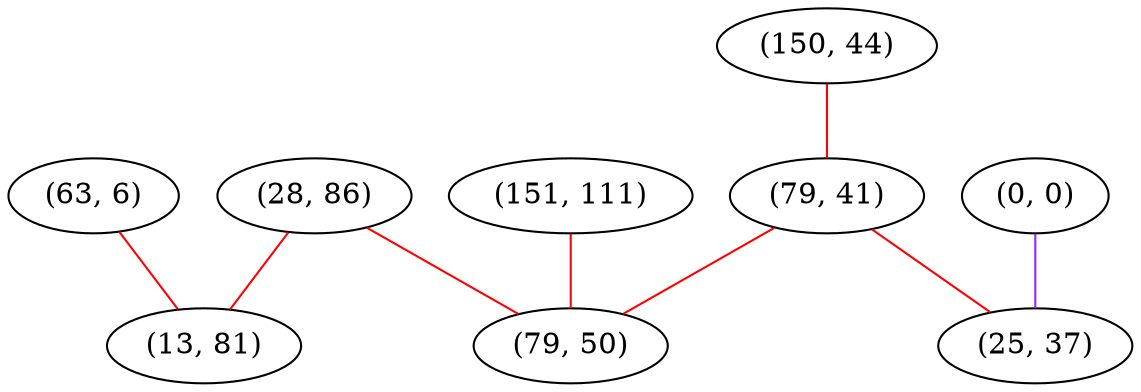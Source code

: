 graph "" {
"(63, 6)";
"(0, 0)";
"(150, 44)";
"(79, 41)";
"(28, 86)";
"(13, 81)";
"(151, 111)";
"(79, 50)";
"(25, 37)";
"(63, 6)" -- "(13, 81)"  [color=red, key=0, weight=1];
"(0, 0)" -- "(25, 37)"  [color=purple, key=0, weight=4];
"(150, 44)" -- "(79, 41)"  [color=red, key=0, weight=1];
"(79, 41)" -- "(25, 37)"  [color=red, key=0, weight=1];
"(79, 41)" -- "(79, 50)"  [color=red, key=0, weight=1];
"(28, 86)" -- "(13, 81)"  [color=red, key=0, weight=1];
"(28, 86)" -- "(79, 50)"  [color=red, key=0, weight=1];
"(151, 111)" -- "(79, 50)"  [color=red, key=0, weight=1];
}
